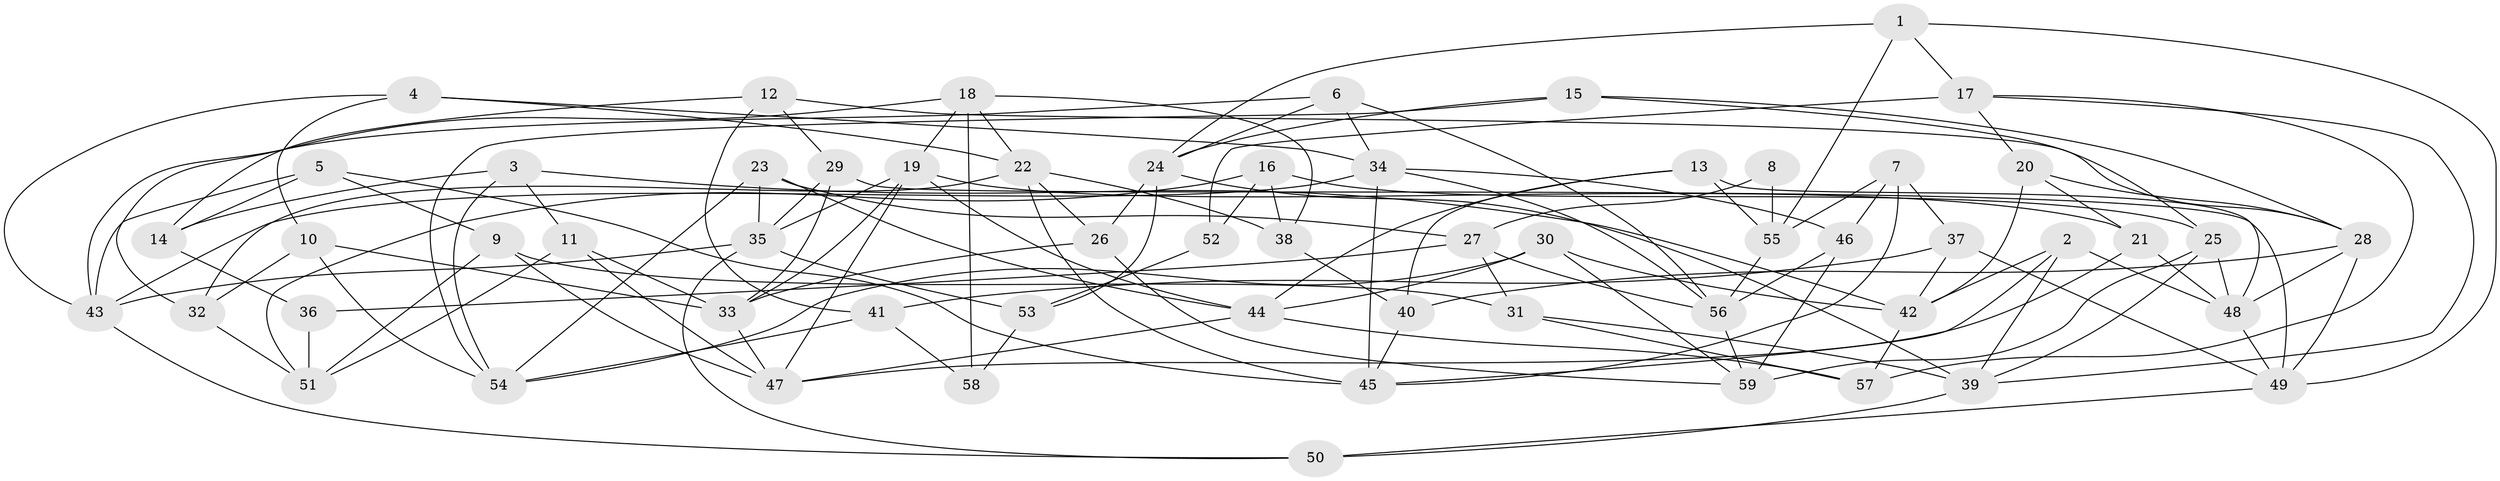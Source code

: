 // original degree distribution, {4: 1.0}
// Generated by graph-tools (version 1.1) at 2025/38/03/04/25 23:38:19]
// undirected, 59 vertices, 136 edges
graph export_dot {
  node [color=gray90,style=filled];
  1;
  2;
  3;
  4;
  5;
  6;
  7;
  8;
  9;
  10;
  11;
  12;
  13;
  14;
  15;
  16;
  17;
  18;
  19;
  20;
  21;
  22;
  23;
  24;
  25;
  26;
  27;
  28;
  29;
  30;
  31;
  32;
  33;
  34;
  35;
  36;
  37;
  38;
  39;
  40;
  41;
  42;
  43;
  44;
  45;
  46;
  47;
  48;
  49;
  50;
  51;
  52;
  53;
  54;
  55;
  56;
  57;
  58;
  59;
  1 -- 17 [weight=1.0];
  1 -- 24 [weight=1.0];
  1 -- 49 [weight=1.0];
  1 -- 55 [weight=1.0];
  2 -- 39 [weight=1.0];
  2 -- 42 [weight=1.0];
  2 -- 45 [weight=1.0];
  2 -- 48 [weight=1.0];
  3 -- 11 [weight=1.0];
  3 -- 14 [weight=1.0];
  3 -- 42 [weight=1.0];
  3 -- 54 [weight=1.0];
  4 -- 10 [weight=1.0];
  4 -- 22 [weight=1.0];
  4 -- 34 [weight=1.0];
  4 -- 43 [weight=1.0];
  5 -- 9 [weight=1.0];
  5 -- 14 [weight=1.0];
  5 -- 43 [weight=1.0];
  5 -- 45 [weight=1.0];
  6 -- 24 [weight=1.0];
  6 -- 34 [weight=1.0];
  6 -- 43 [weight=1.0];
  6 -- 56 [weight=1.0];
  7 -- 37 [weight=1.0];
  7 -- 45 [weight=1.0];
  7 -- 46 [weight=1.0];
  7 -- 55 [weight=1.0];
  8 -- 27 [weight=2.0];
  8 -- 55 [weight=2.0];
  9 -- 31 [weight=1.0];
  9 -- 47 [weight=1.0];
  9 -- 51 [weight=1.0];
  10 -- 32 [weight=1.0];
  10 -- 33 [weight=1.0];
  10 -- 54 [weight=1.0];
  11 -- 33 [weight=1.0];
  11 -- 47 [weight=1.0];
  11 -- 51 [weight=1.0];
  12 -- 14 [weight=1.0];
  12 -- 28 [weight=1.0];
  12 -- 29 [weight=1.0];
  12 -- 41 [weight=1.0];
  13 -- 40 [weight=1.0];
  13 -- 44 [weight=1.0];
  13 -- 48 [weight=1.0];
  13 -- 55 [weight=1.0];
  14 -- 36 [weight=1.0];
  15 -- 24 [weight=1.0];
  15 -- 25 [weight=1.0];
  15 -- 28 [weight=1.0];
  15 -- 54 [weight=1.0];
  16 -- 25 [weight=1.0];
  16 -- 38 [weight=1.0];
  16 -- 51 [weight=1.0];
  16 -- 52 [weight=1.0];
  17 -- 20 [weight=1.0];
  17 -- 39 [weight=1.0];
  17 -- 52 [weight=2.0];
  17 -- 57 [weight=1.0];
  18 -- 19 [weight=1.0];
  18 -- 22 [weight=1.0];
  18 -- 32 [weight=1.0];
  18 -- 38 [weight=1.0];
  18 -- 58 [weight=2.0];
  19 -- 21 [weight=1.0];
  19 -- 33 [weight=1.0];
  19 -- 35 [weight=1.0];
  19 -- 44 [weight=1.0];
  19 -- 47 [weight=1.0];
  20 -- 21 [weight=1.0];
  20 -- 28 [weight=1.0];
  20 -- 42 [weight=1.0];
  21 -- 47 [weight=1.0];
  21 -- 48 [weight=1.0];
  22 -- 26 [weight=1.0];
  22 -- 32 [weight=1.0];
  22 -- 38 [weight=1.0];
  22 -- 45 [weight=1.0];
  23 -- 27 [weight=1.0];
  23 -- 35 [weight=1.0];
  23 -- 44 [weight=1.0];
  23 -- 54 [weight=1.0];
  24 -- 26 [weight=1.0];
  24 -- 39 [weight=1.0];
  24 -- 53 [weight=1.0];
  25 -- 39 [weight=1.0];
  25 -- 48 [weight=1.0];
  25 -- 59 [weight=2.0];
  26 -- 33 [weight=1.0];
  26 -- 59 [weight=1.0];
  27 -- 31 [weight=1.0];
  27 -- 36 [weight=1.0];
  27 -- 56 [weight=1.0];
  28 -- 40 [weight=1.0];
  28 -- 48 [weight=1.0];
  28 -- 49 [weight=1.0];
  29 -- 33 [weight=1.0];
  29 -- 35 [weight=1.0];
  29 -- 49 [weight=1.0];
  30 -- 42 [weight=1.0];
  30 -- 44 [weight=1.0];
  30 -- 54 [weight=1.0];
  30 -- 59 [weight=1.0];
  31 -- 39 [weight=1.0];
  31 -- 57 [weight=1.0];
  32 -- 51 [weight=1.0];
  33 -- 47 [weight=1.0];
  34 -- 43 [weight=1.0];
  34 -- 45 [weight=1.0];
  34 -- 46 [weight=1.0];
  34 -- 56 [weight=1.0];
  35 -- 43 [weight=1.0];
  35 -- 50 [weight=1.0];
  35 -- 53 [weight=1.0];
  36 -- 51 [weight=2.0];
  37 -- 41 [weight=1.0];
  37 -- 42 [weight=1.0];
  37 -- 49 [weight=1.0];
  38 -- 40 [weight=1.0];
  39 -- 50 [weight=1.0];
  40 -- 45 [weight=1.0];
  41 -- 54 [weight=1.0];
  41 -- 58 [weight=1.0];
  42 -- 57 [weight=1.0];
  43 -- 50 [weight=1.0];
  44 -- 47 [weight=1.0];
  44 -- 57 [weight=1.0];
  46 -- 56 [weight=1.0];
  46 -- 59 [weight=1.0];
  48 -- 49 [weight=1.0];
  49 -- 50 [weight=1.0];
  52 -- 53 [weight=1.0];
  53 -- 58 [weight=1.0];
  55 -- 56 [weight=1.0];
  56 -- 59 [weight=1.0];
}
